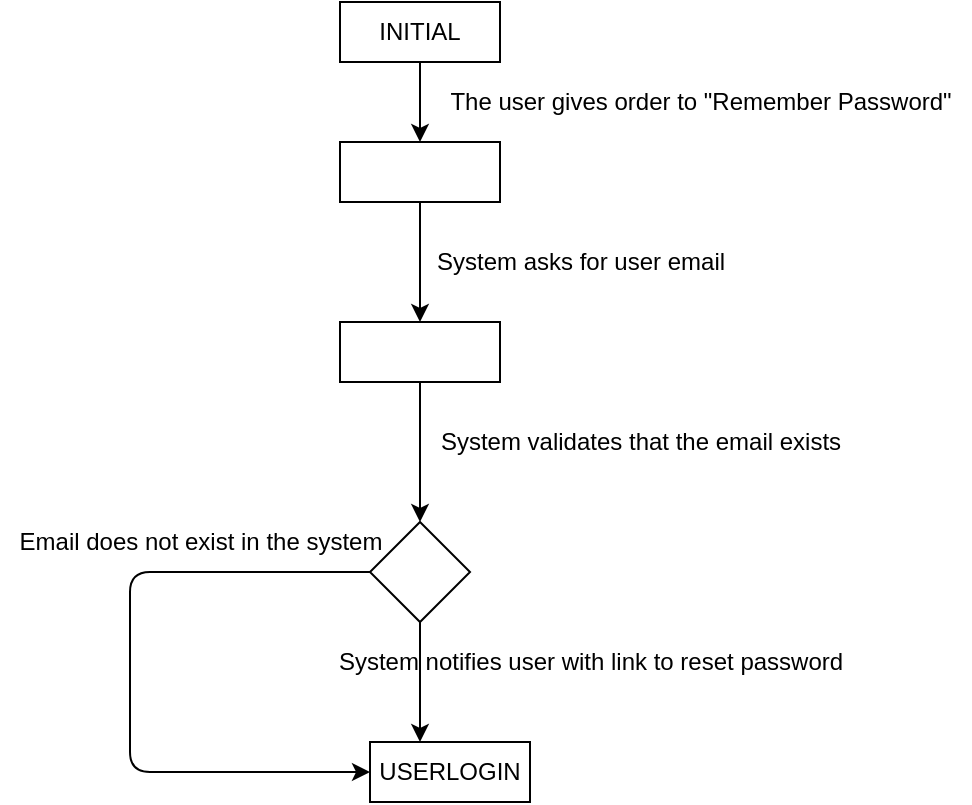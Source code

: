 <mxfile>
    <diagram id="rTkNHzmbDMHRHFkXcWaN" name="Page-1">
        <mxGraphModel dx="600" dy="575" grid="0" gridSize="10" guides="1" tooltips="1" connect="1" arrows="1" fold="1" page="1" pageScale="1" pageWidth="827" pageHeight="1169" math="0" shadow="0">
            <root>
                <mxCell id="0"/>
                <mxCell id="1" parent="0"/>
                <mxCell id="6" value="" style="edgeStyle=orthogonalEdgeStyle;rounded=0;orthogonalLoop=1;jettySize=auto;html=1;" parent="1" source="2" target="3" edge="1">
                    <mxGeometry relative="1" as="geometry"/>
                </mxCell>
                <mxCell id="2" value="INITIAL" style="rounded=0;whiteSpace=wrap;html=1;" parent="1" vertex="1">
                    <mxGeometry x="200" y="50" width="80" height="30" as="geometry"/>
                </mxCell>
                <mxCell id="11" value="" style="edgeStyle=orthogonalEdgeStyle;rounded=0;orthogonalLoop=1;jettySize=auto;html=1;" parent="1" source="3" edge="1">
                    <mxGeometry relative="1" as="geometry">
                        <mxPoint x="240" y="210" as="targetPoint"/>
                    </mxGeometry>
                </mxCell>
                <mxCell id="3" value="" style="rounded=0;whiteSpace=wrap;html=1;" parent="1" vertex="1">
                    <mxGeometry x="200" y="120" width="80" height="30" as="geometry"/>
                </mxCell>
                <mxCell id="21" value="" style="edgeStyle=orthogonalEdgeStyle;rounded=0;orthogonalLoop=1;jettySize=auto;html=1;exitX=0.5;exitY=1;exitDx=0;exitDy=0;" parent="1" source="26" target="19" edge="1">
                    <mxGeometry relative="1" as="geometry">
                        <mxPoint x="240" y="260" as="sourcePoint"/>
                    </mxGeometry>
                </mxCell>
                <mxCell id="7" value="The user gives order to &quot;Remember Password&quot;" style="text;html=1;align=center;verticalAlign=middle;resizable=0;points=[];autosize=1;" parent="1" vertex="1">
                    <mxGeometry x="245" y="90" width="270" height="20" as="geometry"/>
                </mxCell>
                <mxCell id="9" value="System asks for user email" style="text;html=1;align=center;verticalAlign=middle;resizable=0;points=[];autosize=1;" parent="1" vertex="1">
                    <mxGeometry x="240" y="170" width="160" height="20" as="geometry"/>
                </mxCell>
                <mxCell id="15" value="System notifies user with link to reset password" style="text;html=1;align=center;verticalAlign=middle;resizable=0;points=[];autosize=1;" parent="1" vertex="1">
                    <mxGeometry x="190" y="370" width="270" height="20" as="geometry"/>
                </mxCell>
                <mxCell id="17" value="USERLOGIN" style="rounded=0;whiteSpace=wrap;html=1;" parent="1" vertex="1">
                    <mxGeometry x="215" y="420" width="80" height="30" as="geometry"/>
                </mxCell>
                <mxCell id="22" value="" style="edgeStyle=orthogonalEdgeStyle;rounded=0;orthogonalLoop=1;jettySize=auto;html=1;" parent="1" source="19" edge="1">
                    <mxGeometry relative="1" as="geometry">
                        <mxPoint x="240" y="420" as="targetPoint"/>
                    </mxGeometry>
                </mxCell>
                <mxCell id="19" value="" style="rhombus;whiteSpace=wrap;html=1;" parent="1" vertex="1">
                    <mxGeometry x="215" y="310" width="50" height="50" as="geometry"/>
                </mxCell>
                <mxCell id="20" value="System validates that the email exists" style="text;html=1;align=center;verticalAlign=middle;resizable=0;points=[];autosize=1;" parent="1" vertex="1">
                    <mxGeometry x="240" y="260" width="220" height="20" as="geometry"/>
                </mxCell>
                <mxCell id="24" value="" style="endArrow=classic;html=1;exitX=0;exitY=0.5;exitDx=0;exitDy=0;entryX=0;entryY=0.5;entryDx=0;entryDy=0;" parent="1" source="19" target="17" edge="1">
                    <mxGeometry width="50" height="50" relative="1" as="geometry">
                        <mxPoint x="250" y="410" as="sourcePoint"/>
                        <mxPoint x="95" y="150" as="targetPoint"/>
                        <Array as="points">
                            <mxPoint x="95" y="335"/>
                            <mxPoint x="95" y="435"/>
                        </Array>
                    </mxGeometry>
                </mxCell>
                <mxCell id="25" value="Email does not exist in the system" style="text;html=1;align=center;verticalAlign=middle;resizable=0;points=[];autosize=1;" parent="1" vertex="1">
                    <mxGeometry x="30" y="310" width="200" height="20" as="geometry"/>
                </mxCell>
                <mxCell id="26" value="" style="rounded=0;whiteSpace=wrap;html=1;" parent="1" vertex="1">
                    <mxGeometry x="200" y="210" width="80" height="30" as="geometry"/>
                </mxCell>
            </root>
        </mxGraphModel>
    </diagram>
</mxfile>